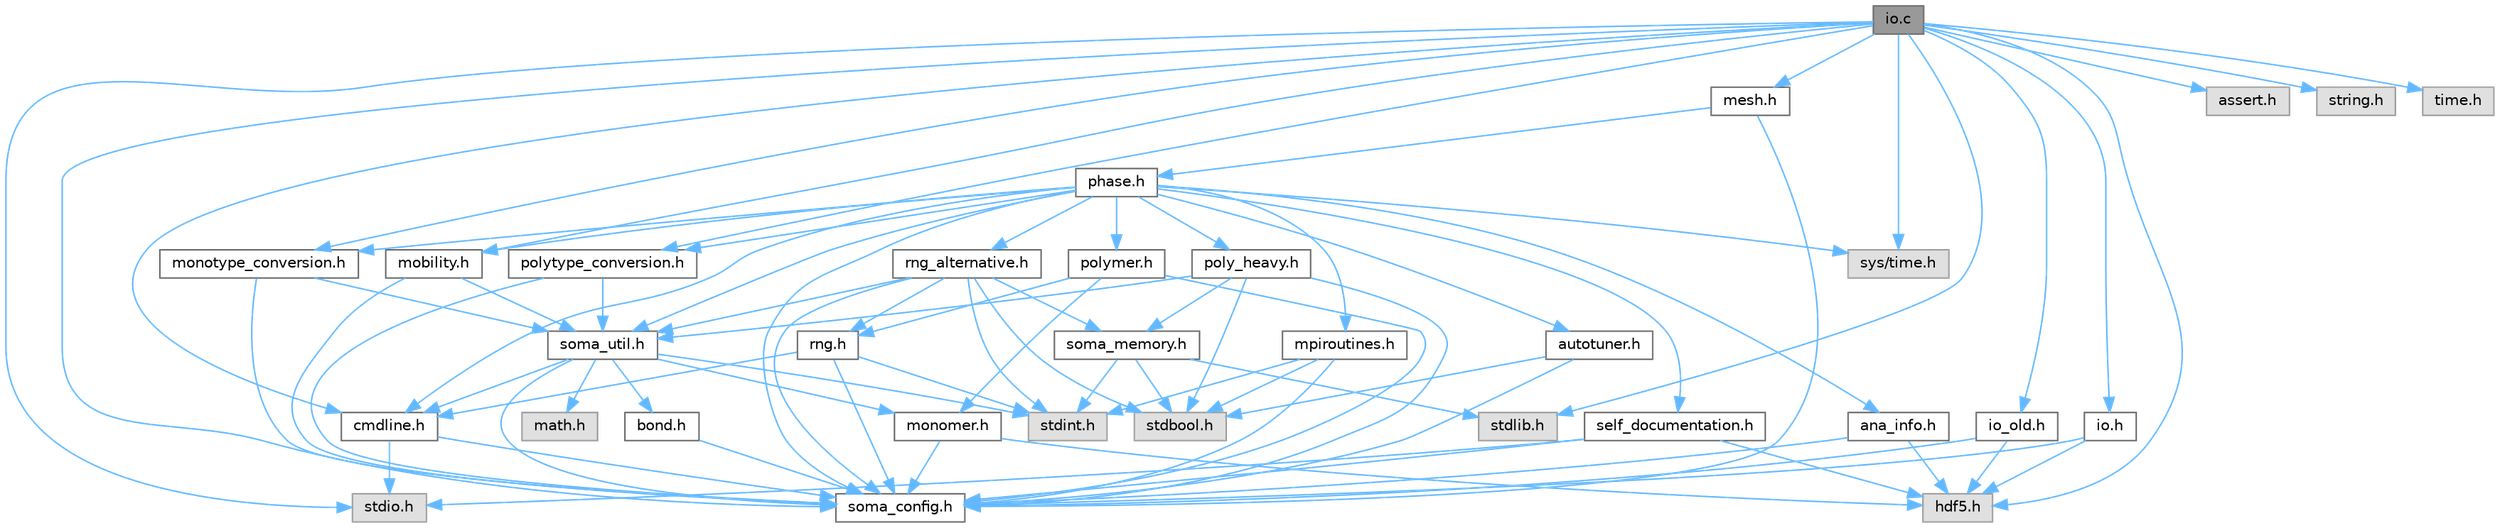 digraph "io.c"
{
 // LATEX_PDF_SIZE
  bgcolor="transparent";
  edge [fontname=Helvetica,fontsize=10,labelfontname=Helvetica,labelfontsize=10];
  node [fontname=Helvetica,fontsize=10,shape=box,height=0.2,width=0.4];
  Node1 [label="io.c",height=0.2,width=0.4,color="gray40", fillcolor="grey60", style="filled", fontcolor="black",tooltip="Implementation of io.h."];
  Node1 -> Node2 [color="steelblue1",style="solid"];
  Node2 [label="io.h",height=0.2,width=0.4,color="grey40", fillcolor="white", style="filled",URL="$io_8h.html",tooltip="Header file for all functions, that handle with input and ouput operations of SOMA."];
  Node2 -> Node3 [color="steelblue1",style="solid"];
  Node3 [label="soma_config.h",height=0.2,width=0.4,color="grey40", fillcolor="white", style="filled",URL="$soma__config_8h.html",tooltip="configuration variables for SOMA File is configured by CMAKE."];
  Node2 -> Node4 [color="steelblue1",style="solid"];
  Node4 [label="hdf5.h",height=0.2,width=0.4,color="grey60", fillcolor="#E0E0E0", style="filled",tooltip=" "];
  Node1 -> Node5 [color="steelblue1",style="solid"];
  Node5 [label="stdio.h",height=0.2,width=0.4,color="grey60", fillcolor="#E0E0E0", style="filled",tooltip=" "];
  Node1 -> Node6 [color="steelblue1",style="solid"];
  Node6 [label="assert.h",height=0.2,width=0.4,color="grey60", fillcolor="#E0E0E0", style="filled",tooltip=" "];
  Node1 -> Node7 [color="steelblue1",style="solid"];
  Node7 [label="stdlib.h",height=0.2,width=0.4,color="grey60", fillcolor="#E0E0E0", style="filled",tooltip=" "];
  Node1 -> Node8 [color="steelblue1",style="solid"];
  Node8 [label="string.h",height=0.2,width=0.4,color="grey60", fillcolor="#E0E0E0", style="filled",tooltip=" "];
  Node1 -> Node9 [color="steelblue1",style="solid"];
  Node9 [label="time.h",height=0.2,width=0.4,color="grey60", fillcolor="#E0E0E0", style="filled",tooltip=" "];
  Node1 -> Node10 [color="steelblue1",style="solid"];
  Node10 [label="sys/time.h",height=0.2,width=0.4,color="grey60", fillcolor="#E0E0E0", style="filled",tooltip=" "];
  Node1 -> Node11 [color="steelblue1",style="solid"];
  Node11 [label="mesh.h",height=0.2,width=0.4,color="grey40", fillcolor="white", style="filled",URL="$mesh_8h.html",tooltip="Functions related to the mesh of the density fields."];
  Node11 -> Node3 [color="steelblue1",style="solid"];
  Node11 -> Node12 [color="steelblue1",style="solid"];
  Node12 [label="phase.h",height=0.2,width=0.4,color="grey40", fillcolor="white", style="filled",URL="$phase_8h.html",tooltip="All relevant aspects for the struct Phase."];
  Node12 -> Node3 [color="steelblue1",style="solid"];
  Node12 -> Node13 [color="steelblue1",style="solid"];
  Node13 [label="mpiroutines.h",height=0.2,width=0.4,color="grey40", fillcolor="white", style="filled",URL="$mpiroutines_8h.html",tooltip="Header file for functions that require MPI calls for SOMA."];
  Node13 -> Node3 [color="steelblue1",style="solid"];
  Node13 -> Node14 [color="steelblue1",style="solid"];
  Node14 [label="stdint.h",height=0.2,width=0.4,color="grey60", fillcolor="#E0E0E0", style="filled",tooltip=" "];
  Node13 -> Node15 [color="steelblue1",style="solid"];
  Node15 [label="stdbool.h",height=0.2,width=0.4,color="grey60", fillcolor="#E0E0E0", style="filled",tooltip=" "];
  Node12 -> Node16 [color="steelblue1",style="solid"];
  Node16 [label="ana_info.h",height=0.2,width=0.4,color="grey40", fillcolor="white", style="filled",URL="$ana__info_8h.html",tooltip="Info needed for output routines."];
  Node16 -> Node3 [color="steelblue1",style="solid"];
  Node16 -> Node4 [color="steelblue1",style="solid"];
  Node12 -> Node17 [color="steelblue1",style="solid"];
  Node17 [label="cmdline.h",height=0.2,width=0.4,color="grey40", fillcolor="white", style="filled",URL="$cmdline_8h.html",tooltip="The header file for the command line option parser generated by GNU Gengetopt version 2...."];
  Node17 -> Node3 [color="steelblue1",style="solid"];
  Node17 -> Node5 [color="steelblue1",style="solid"];
  Node12 -> Node18 [color="steelblue1",style="solid"];
  Node18 [label="soma_util.h",height=0.2,width=0.4,color="grey40", fillcolor="white", style="filled",URL="$soma__util_8h.html",tooltip="File collecting several helper functions."];
  Node18 -> Node3 [color="steelblue1",style="solid"];
  Node18 -> Node14 [color="steelblue1",style="solid"];
  Node18 -> Node17 [color="steelblue1",style="solid"];
  Node18 -> Node19 [color="steelblue1",style="solid"];
  Node19 [label="math.h",height=0.2,width=0.4,color="grey60", fillcolor="#E0E0E0", style="filled",tooltip=" "];
  Node18 -> Node20 [color="steelblue1",style="solid"];
  Node20 [label="bond.h",height=0.2,width=0.4,color="grey40", fillcolor="white", style="filled",URL="$bond_8h.html",tooltip="Definition of Bond related code pieces."];
  Node20 -> Node3 [color="steelblue1",style="solid"];
  Node18 -> Node21 [color="steelblue1",style="solid"];
  Node21 [label="monomer.h",height=0.2,width=0.4,color="grey40", fillcolor="white", style="filled",URL="$monomer_8h.html",tooltip="Collection of code for Monomer struct."];
  Node21 -> Node3 [color="steelblue1",style="solid"];
  Node21 -> Node4 [color="steelblue1",style="solid"];
  Node12 -> Node22 [color="steelblue1",style="solid"];
  Node22 [label="autotuner.h",height=0.2,width=0.4,color="grey40", fillcolor="white", style="filled",URL="$autotuner_8h.html",tooltip="Autotuner related structures and functions."];
  Node22 -> Node3 [color="steelblue1",style="solid"];
  Node22 -> Node15 [color="steelblue1",style="solid"];
  Node12 -> Node23 [color="steelblue1",style="solid"];
  Node23 [label="polymer.h",height=0.2,width=0.4,color="grey40", fillcolor="white", style="filled",URL="$polymer_8h.html",tooltip="Code related to the Polymer structures."];
  Node23 -> Node3 [color="steelblue1",style="solid"];
  Node23 -> Node24 [color="steelblue1",style="solid"];
  Node24 [label="rng.h",height=0.2,width=0.4,color="grey40", fillcolor="white", style="filled",URL="$rng_8h.html",tooltip="Definition of pseudo random number generation wrappers for soma."];
  Node24 -> Node3 [color="steelblue1",style="solid"];
  Node24 -> Node14 [color="steelblue1",style="solid"];
  Node24 -> Node17 [color="steelblue1",style="solid"];
  Node23 -> Node21 [color="steelblue1",style="solid"];
  Node12 -> Node25 [color="steelblue1",style="solid"];
  Node25 [label="polytype_conversion.h",height=0.2,width=0.4,color="grey40", fillcolor="white", style="filled",URL="$polytype__conversion_8h_source.html",tooltip=" "];
  Node25 -> Node3 [color="steelblue1",style="solid"];
  Node25 -> Node18 [color="steelblue1",style="solid"];
  Node12 -> Node26 [color="steelblue1",style="solid"];
  Node26 [label="monotype_conversion.h",height=0.2,width=0.4,color="grey40", fillcolor="white", style="filled",URL="$monotype__conversion_8h_source.html",tooltip=" "];
  Node26 -> Node3 [color="steelblue1",style="solid"];
  Node26 -> Node18 [color="steelblue1",style="solid"];
  Node12 -> Node27 [color="steelblue1",style="solid"];
  Node27 [label="mobility.h",height=0.2,width=0.4,color="grey40", fillcolor="white", style="filled",URL="$mobility_8h.html",tooltip="Function declaration and struct to modify the particle mobility based on the density composition."];
  Node27 -> Node3 [color="steelblue1",style="solid"];
  Node27 -> Node18 [color="steelblue1",style="solid"];
  Node12 -> Node28 [color="steelblue1",style="solid"];
  Node28 [label="self_documentation.h",height=0.2,width=0.4,color="grey40", fillcolor="white", style="filled",URL="$self__documentation_8h.html",tooltip="Define structs and function to enable user friendly documentation of the history and self of simulati..."];
  Node28 -> Node3 [color="steelblue1",style="solid"];
  Node28 -> Node5 [color="steelblue1",style="solid"];
  Node28 -> Node4 [color="steelblue1",style="solid"];
  Node12 -> Node29 [color="steelblue1",style="solid"];
  Node29 [label="poly_heavy.h",height=0.2,width=0.4,color="grey40", fillcolor="white", style="filled",URL="$poly__heavy_8h_source.html",tooltip=" "];
  Node29 -> Node15 [color="steelblue1",style="solid"];
  Node29 -> Node3 [color="steelblue1",style="solid"];
  Node29 -> Node18 [color="steelblue1",style="solid"];
  Node29 -> Node30 [color="steelblue1",style="solid"];
  Node30 [label="soma_memory.h",height=0.2,width=0.4,color="grey40", fillcolor="white", style="filled",URL="$soma__memory_8h_source.html",tooltip=" "];
  Node30 -> Node15 [color="steelblue1",style="solid"];
  Node30 -> Node14 [color="steelblue1",style="solid"];
  Node30 -> Node7 [color="steelblue1",style="solid"];
  Node12 -> Node31 [color="steelblue1",style="solid"];
  Node31 [label="rng_alternative.h",height=0.2,width=0.4,color="grey40", fillcolor="white", style="filled",URL="$rng__alternative_8h.html",tooltip="Definition of alternative pseudo random numbers generators for SOMA. PCG32 is the default RNG generat..."];
  Node31 -> Node14 [color="steelblue1",style="solid"];
  Node31 -> Node15 [color="steelblue1",style="solid"];
  Node31 -> Node3 [color="steelblue1",style="solid"];
  Node31 -> Node18 [color="steelblue1",style="solid"];
  Node31 -> Node24 [color="steelblue1",style="solid"];
  Node31 -> Node30 [color="steelblue1",style="solid"];
  Node12 -> Node10 [color="steelblue1",style="solid"];
  Node1 -> Node17 [color="steelblue1",style="solid"];
  Node1 -> Node3 [color="steelblue1",style="solid"];
  Node1 -> Node25 [color="steelblue1",style="solid"];
  Node1 -> Node26 [color="steelblue1",style="solid"];
  Node1 -> Node27 [color="steelblue1",style="solid"];
  Node1 -> Node32 [color="steelblue1",style="solid"];
  Node32 [label="io_old.h",height=0.2,width=0.4,color="grey40", fillcolor="white", style="filled",URL="$io__old_8h.html",tooltip="File compiling functions for handling of older SOMA file formats."];
  Node32 -> Node3 [color="steelblue1",style="solid"];
  Node32 -> Node4 [color="steelblue1",style="solid"];
  Node1 -> Node4 [color="steelblue1",style="solid"];
}
